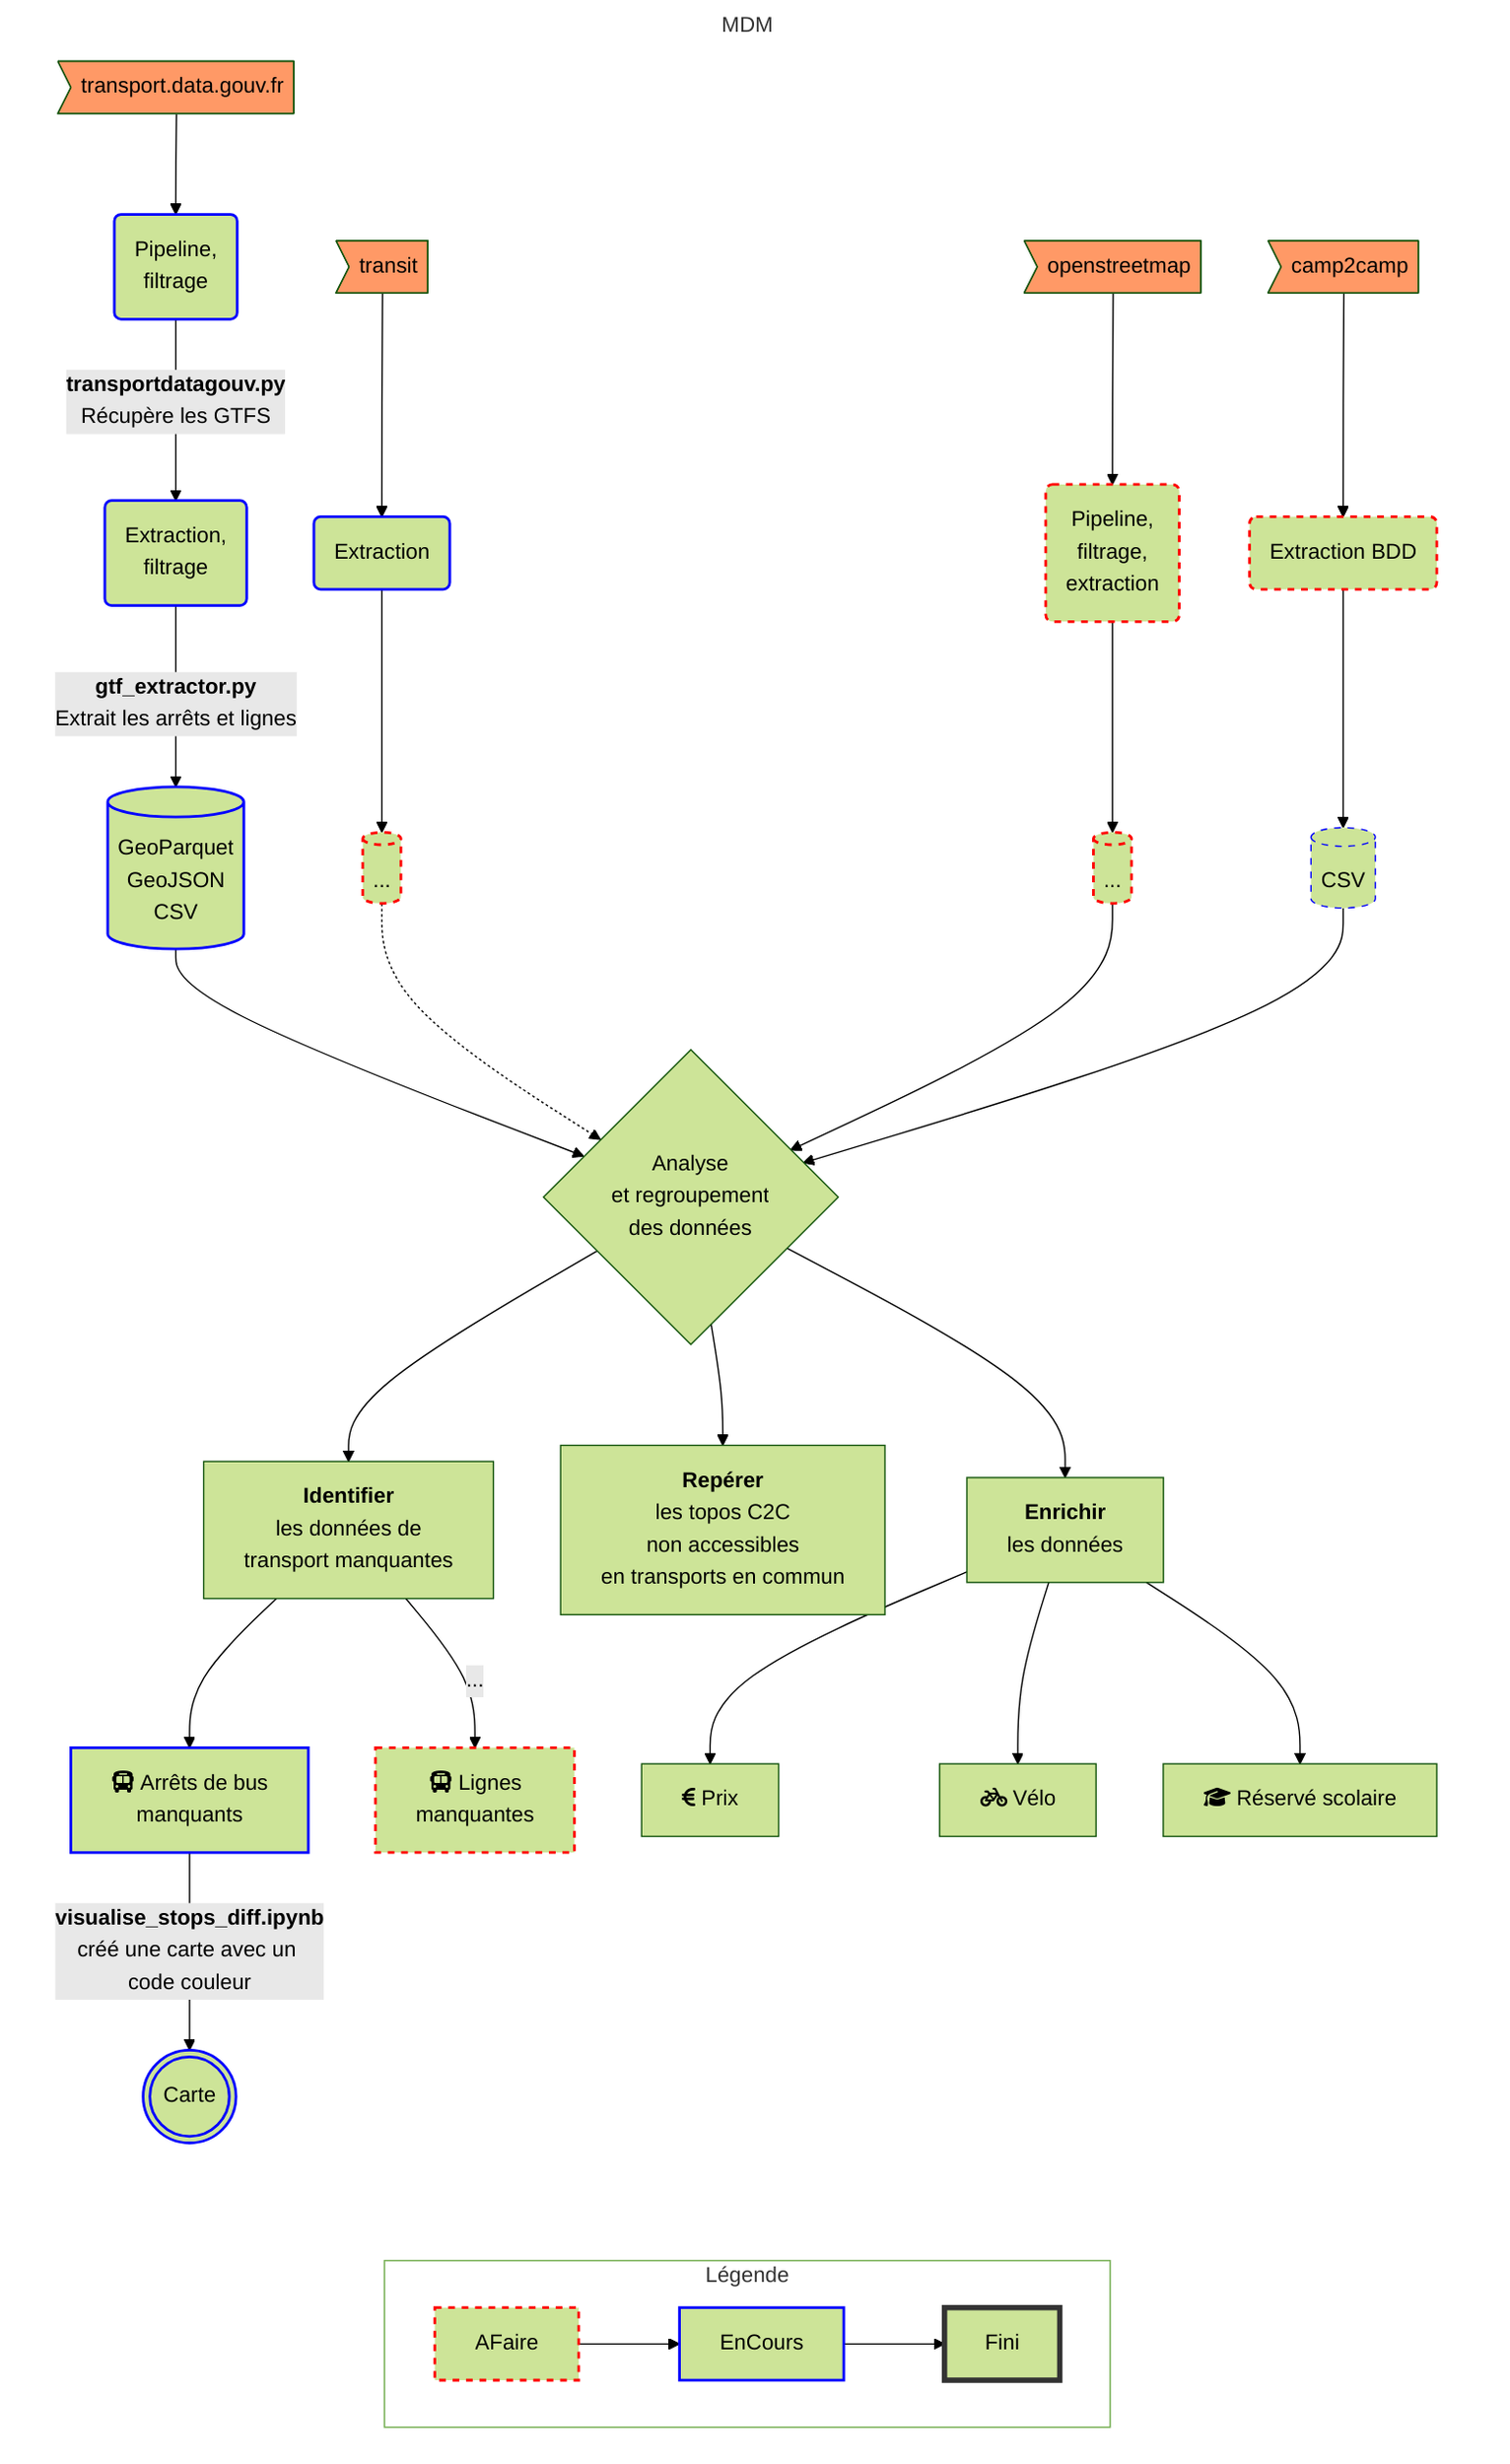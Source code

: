 ---
config:
  theme: 'forest'
---
flowchart TD
    subgraph MDM
        direction TB
        SOURCE_TDG>transport.data.gouv.fr] --> PF_TDG("`Pipeline,
                    filtrage`")
        PF_TDG -->|"`__transportdatagouv.py__
                    Récupère les GTFS`"| FE_TDG("`Extraction,
                    filtrage`")
        SOURCE_TRANSIT>transit] --> PFE_TRANSIT("`Extraction`")
        SOURCE_OSM>openstreetmap] --> PFE_OSM("`Pipeline,
                    filtrage,
                    extraction`")
        SOURCE_C2C>camp2camp] --> PFE_C2C("`Extraction BDD`")



        FE_TDG -->|"`__gtf_extractor.py__
                    Extrait les arrêts et lignes`"| EXPORT_TDG[("`GeoParquet
                    GeoJSON
                    CSV`")]
        PFE_TRANSIT --> EXPORT_TRANSIT[("`...`")]
        PFE_OSM --> EXPORT_OSM[("`...`")]
        PFE_C2C --> EXPORT_C2C[("`CSV`")]
        EXPORT_TDG --> ANALYSE{"`Analyse
                    et regroupement
                    des données`"}
        EXPORT_TRANSIT -.-> ANALYSE
        EXPORT_OSM --> ANALYSE
        EXPORT_C2C --> ANALYSE


        ANALYSE --> IDENTIFIER["`**Identifier**
                    les données de
                    transport manquantes`"]
        ANALYSE --> REPERER["`**Repérer**
                    les topos C2C
                    non accessibles
                    en transports en commun`"]
        ANALYSE --> ENRICHIR["`**Enrichir**
                    les données`"]
        IDENTIFIER --> ARRETS_MANQUANTS["`fa:fa-bus Arrêts de bus
                    manquants`"]
        IDENTIFIER -->|...| LIGNES_MANQUANTES["`fa:fa-bus Lignes
                    manquantes`"]
        ARRETS_MANQUANTS -->|"`__visualise_stops_diff.ipynb__
                créé une carte avec un code couleur`"| DIFF((("`Carte`")))
        ENRICHIR --> PRIX[fa:fa-eur Prix]
        ENRICHIR --> VELO[fa:fa-bicycle Vélo]
        ENRICHIR --> SPECIAUX[fa:fa-graduation-cap  Réservé scolaire]

    %% Styling
        style MDM fill:#fff,stroke:#fff
        style SOURCE_TDG fill:#f96
        style SOURCE_OSM fill:#f96
        style SOURCE_C2C fill:#f96
        style SOURCE_TRANSIT fill:#f96

    %% TODO
        style PFE_OSM stroke:#f00,stroke-width:2px,stroke-dasharray: 5 5
        style PFE_C2C stroke:#f00,stroke-width:2px,stroke-dasharray: 5 5
        style LIGNES_MANQUANTES stroke:#f00,stroke-width:2px,stroke-dasharray: 5 5
        style EXPORT_OSM stroke:#f00,stroke-width:2px,stroke-dasharray: 5 5
        style EXPORT_C2C stroke:#f00,stroke-width:2px,stroke-dasharray: 5 5
        style EXPORT_TRANSIT stroke:#f00,stroke-width:2px,stroke-dasharray: 5 5
    %% In progress
        style PF_TDG stroke:#00f,stroke-width:2px
        style FE_TDG stroke:#00f,stroke-width:2px
        style EXPORT_TDG stroke:#00f,stroke-width:2px
        style EXPORT_C2C stroke:#00f,stroke-width:
        style ARRETS_MANQUANTS stroke:#00f,stroke-width:2px
        style DIFF stroke:#00f,stroke-width:2px
        style PFE_TRANSIT stroke:#00f,stroke-width:2px
    %% DONE
        %% style PF_TDG fill:#0d0,stroke:#333,stroke-width:4px
    end

    subgraph Légende
        direction LR
        style Légende fill:#fff
        AFaire --> EnCours --> Fini
        style AFaire stroke:#f00,stroke-width:2px,stroke-dasharray: 5 5
        style EnCours stroke:#00f,stroke-width:2px
        style Fini stroke:#333,stroke-width:4px
    end

    MDM ~~~ Légende